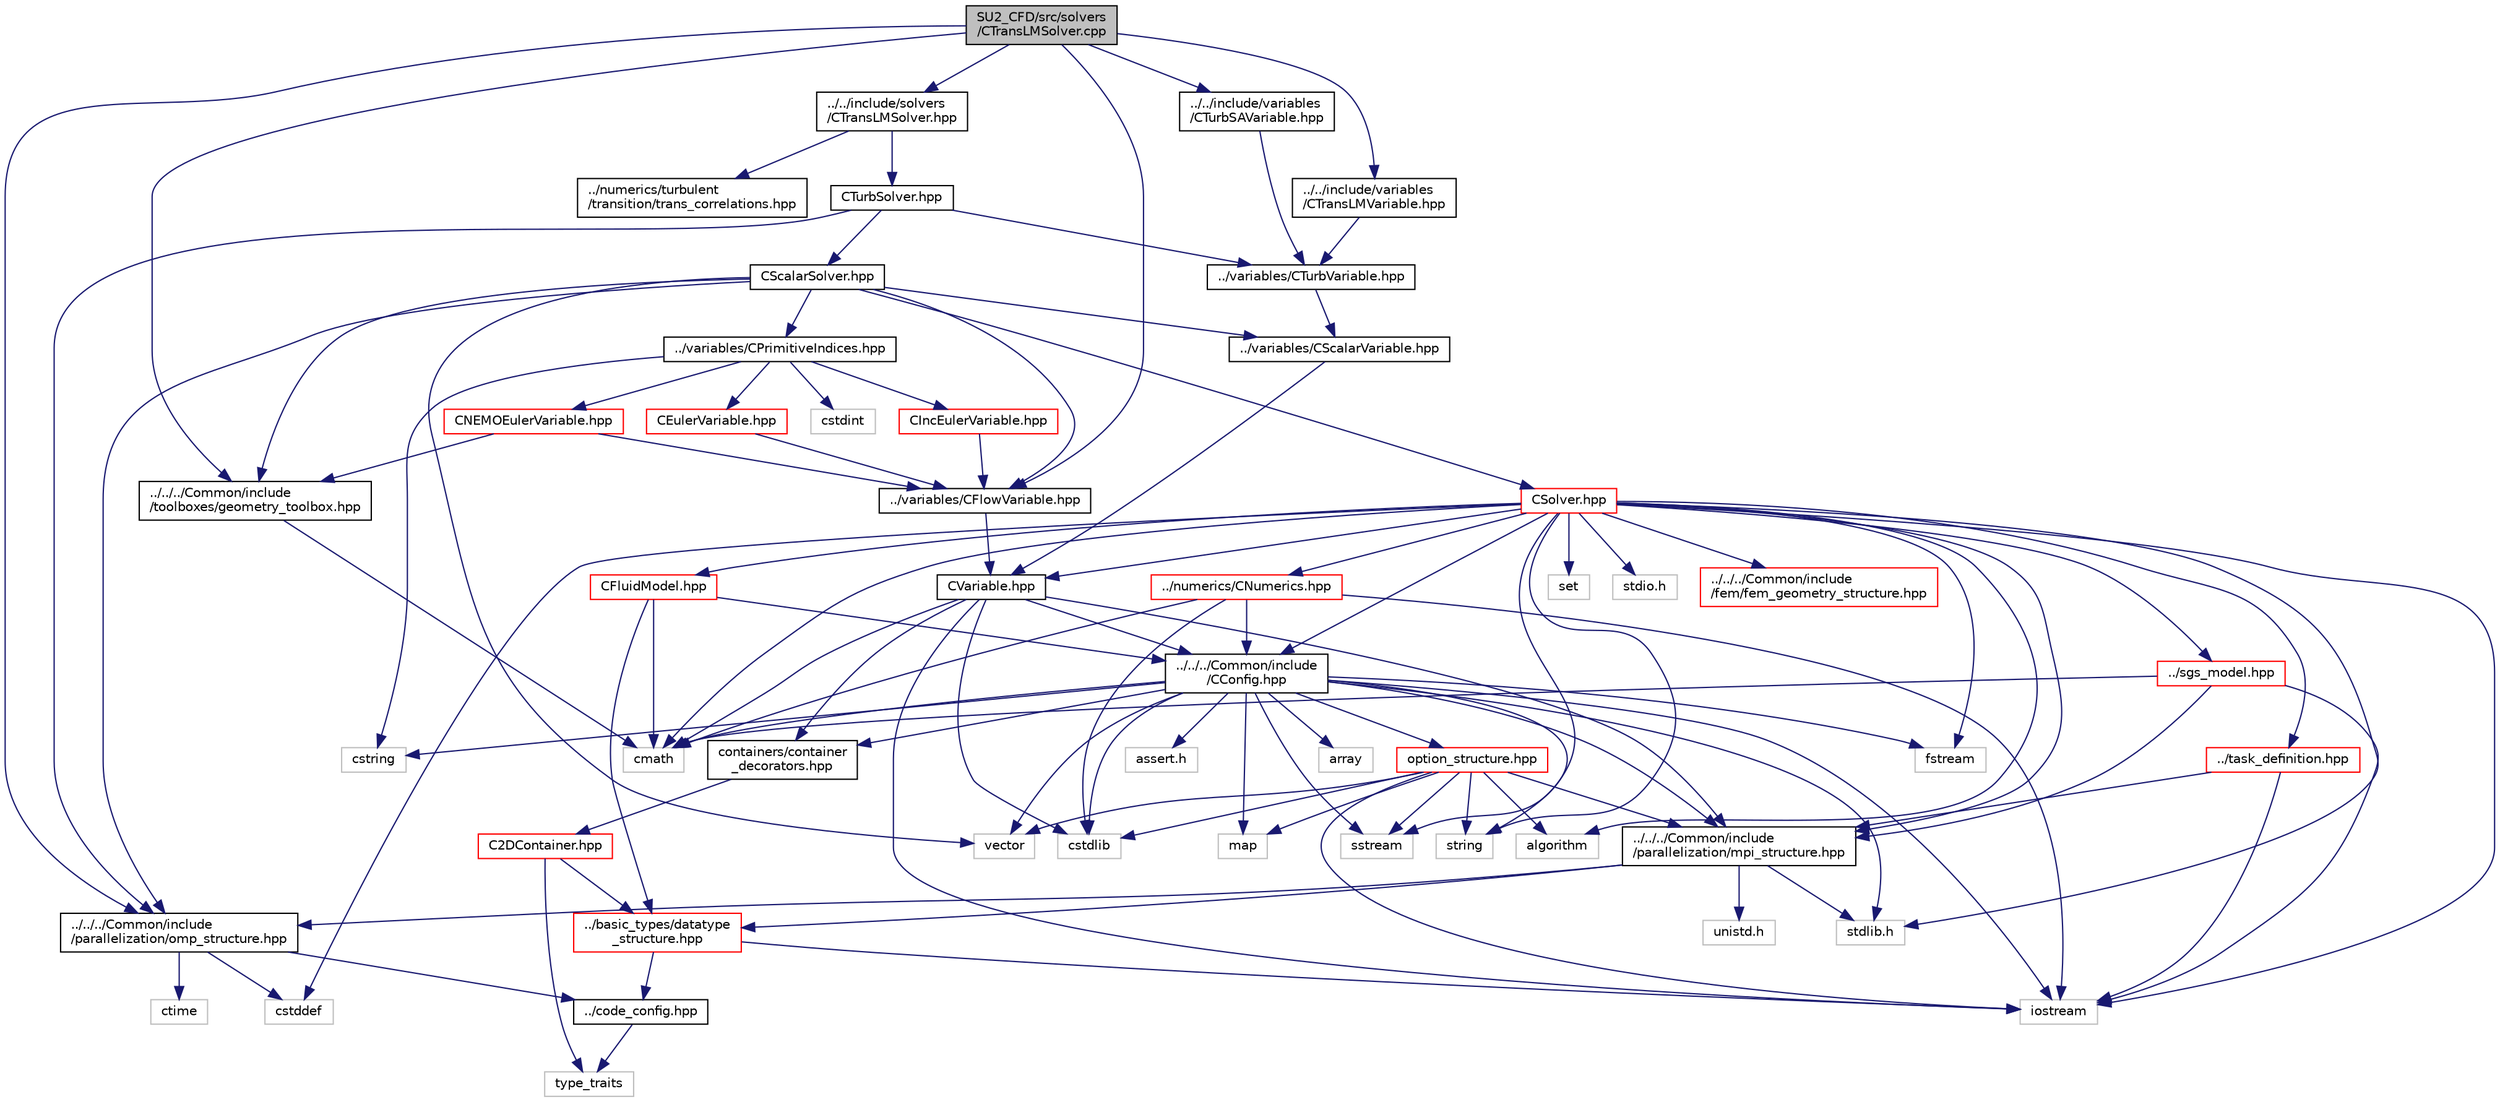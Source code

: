 digraph "SU2_CFD/src/solvers/CTransLMSolver.cpp"
{
 // LATEX_PDF_SIZE
  edge [fontname="Helvetica",fontsize="10",labelfontname="Helvetica",labelfontsize="10"];
  node [fontname="Helvetica",fontsize="10",shape=record];
  Node1 [label="SU2_CFD/src/solvers\l/CTransLMSolver.cpp",height=0.2,width=0.4,color="black", fillcolor="grey75", style="filled", fontcolor="black",tooltip="Main subroutines for Langtry-Menter Transition model solver."];
  Node1 -> Node2 [color="midnightblue",fontsize="10",style="solid",fontname="Helvetica"];
  Node2 [label="../../include/solvers\l/CTransLMSolver.hpp",height=0.2,width=0.4,color="black", fillcolor="white", style="filled",URL="$CTransLMSolver_8hpp.html",tooltip="Headers of the CTransLMSolver class."];
  Node2 -> Node3 [color="midnightblue",fontsize="10",style="solid",fontname="Helvetica"];
  Node3 [label="CTurbSolver.hpp",height=0.2,width=0.4,color="black", fillcolor="white", style="filled",URL="$CTurbSolver_8hpp.html",tooltip="Headers of the CTurbSolver class."];
  Node3 -> Node4 [color="midnightblue",fontsize="10",style="solid",fontname="Helvetica"];
  Node4 [label="CScalarSolver.hpp",height=0.2,width=0.4,color="black", fillcolor="white", style="filled",URL="$CScalarSolver_8hpp.html",tooltip="Headers of the CScalarSolver class."];
  Node4 -> Node5 [color="midnightblue",fontsize="10",style="solid",fontname="Helvetica"];
  Node5 [label="vector",height=0.2,width=0.4,color="grey75", fillcolor="white", style="filled",tooltip=" "];
  Node4 -> Node6 [color="midnightblue",fontsize="10",style="solid",fontname="Helvetica"];
  Node6 [label="../../../Common/include\l/parallelization/omp_structure.hpp",height=0.2,width=0.4,color="black", fillcolor="white", style="filled",URL="$omp__structure_8hpp.html",tooltip="OpenMP interface header, provides compatibility functions if the code is built without OpenMP support..."];
  Node6 -> Node7 [color="midnightblue",fontsize="10",style="solid",fontname="Helvetica"];
  Node7 [label="cstddef",height=0.2,width=0.4,color="grey75", fillcolor="white", style="filled",tooltip=" "];
  Node6 -> Node8 [color="midnightblue",fontsize="10",style="solid",fontname="Helvetica"];
  Node8 [label="../code_config.hpp",height=0.2,width=0.4,color="black", fillcolor="white", style="filled",URL="$code__config_8hpp.html",tooltip="Header file for collecting common macros, definitions and type configurations."];
  Node8 -> Node9 [color="midnightblue",fontsize="10",style="solid",fontname="Helvetica"];
  Node9 [label="type_traits",height=0.2,width=0.4,color="grey75", fillcolor="white", style="filled",tooltip=" "];
  Node6 -> Node10 [color="midnightblue",fontsize="10",style="solid",fontname="Helvetica"];
  Node10 [label="ctime",height=0.2,width=0.4,color="grey75", fillcolor="white", style="filled",tooltip=" "];
  Node4 -> Node11 [color="midnightblue",fontsize="10",style="solid",fontname="Helvetica"];
  Node11 [label="../../../Common/include\l/toolboxes/geometry_toolbox.hpp",height=0.2,width=0.4,color="black", fillcolor="white", style="filled",URL="$geometry__toolbox_8hpp.html",tooltip="Collection of common lightweight geometry-oriented methods."];
  Node11 -> Node12 [color="midnightblue",fontsize="10",style="solid",fontname="Helvetica"];
  Node12 [label="cmath",height=0.2,width=0.4,color="grey75", fillcolor="white", style="filled",tooltip=" "];
  Node4 -> Node13 [color="midnightblue",fontsize="10",style="solid",fontname="Helvetica"];
  Node13 [label="../variables/CScalarVariable.hpp",height=0.2,width=0.4,color="black", fillcolor="white", style="filled",URL="$CScalarVariable_8hpp.html",tooltip="Base class for defining the shared variables of scalar solvers."];
  Node13 -> Node14 [color="midnightblue",fontsize="10",style="solid",fontname="Helvetica"];
  Node14 [label="CVariable.hpp",height=0.2,width=0.4,color="black", fillcolor="white", style="filled",URL="$CVariable_8hpp.html",tooltip="Declaration and inlines of the parent class for defining problem variables, function definitions in f..."];
  Node14 -> Node15 [color="midnightblue",fontsize="10",style="solid",fontname="Helvetica"];
  Node15 [label="../../../Common/include\l/parallelization/mpi_structure.hpp",height=0.2,width=0.4,color="black", fillcolor="white", style="filled",URL="$mpi__structure_8hpp.html",tooltip="Headers of the mpi interface for generalized datatypes. The subroutines and functions are in the mpi_..."];
  Node15 -> Node16 [color="midnightblue",fontsize="10",style="solid",fontname="Helvetica"];
  Node16 [label="stdlib.h",height=0.2,width=0.4,color="grey75", fillcolor="white", style="filled",tooltip=" "];
  Node15 -> Node17 [color="midnightblue",fontsize="10",style="solid",fontname="Helvetica"];
  Node17 [label="../basic_types/datatype\l_structure.hpp",height=0.2,width=0.4,color="red", fillcolor="white", style="filled",URL="$datatype__structure_8hpp.html",tooltip="Headers for generalized datatypes, defines an interface for AD types."];
  Node17 -> Node18 [color="midnightblue",fontsize="10",style="solid",fontname="Helvetica"];
  Node18 [label="iostream",height=0.2,width=0.4,color="grey75", fillcolor="white", style="filled",tooltip=" "];
  Node17 -> Node8 [color="midnightblue",fontsize="10",style="solid",fontname="Helvetica"];
  Node15 -> Node22 [color="midnightblue",fontsize="10",style="solid",fontname="Helvetica"];
  Node22 [label="unistd.h",height=0.2,width=0.4,color="grey75", fillcolor="white", style="filled",tooltip=" "];
  Node15 -> Node6 [color="midnightblue",fontsize="10",style="solid",fontname="Helvetica"];
  Node14 -> Node12 [color="midnightblue",fontsize="10",style="solid",fontname="Helvetica"];
  Node14 -> Node18 [color="midnightblue",fontsize="10",style="solid",fontname="Helvetica"];
  Node14 -> Node23 [color="midnightblue",fontsize="10",style="solid",fontname="Helvetica"];
  Node23 [label="cstdlib",height=0.2,width=0.4,color="grey75", fillcolor="white", style="filled",tooltip=" "];
  Node14 -> Node24 [color="midnightblue",fontsize="10",style="solid",fontname="Helvetica"];
  Node24 [label="../../../Common/include\l/CConfig.hpp",height=0.2,width=0.4,color="black", fillcolor="white", style="filled",URL="$CConfig_8hpp.html",tooltip="All the information about the definition of the physical problem. The subroutines and functions are i..."];
  Node24 -> Node15 [color="midnightblue",fontsize="10",style="solid",fontname="Helvetica"];
  Node24 -> Node18 [color="midnightblue",fontsize="10",style="solid",fontname="Helvetica"];
  Node24 -> Node23 [color="midnightblue",fontsize="10",style="solid",fontname="Helvetica"];
  Node24 -> Node25 [color="midnightblue",fontsize="10",style="solid",fontname="Helvetica"];
  Node25 [label="fstream",height=0.2,width=0.4,color="grey75", fillcolor="white", style="filled",tooltip=" "];
  Node24 -> Node26 [color="midnightblue",fontsize="10",style="solid",fontname="Helvetica"];
  Node26 [label="sstream",height=0.2,width=0.4,color="grey75", fillcolor="white", style="filled",tooltip=" "];
  Node24 -> Node27 [color="midnightblue",fontsize="10",style="solid",fontname="Helvetica"];
  Node27 [label="string",height=0.2,width=0.4,color="grey75", fillcolor="white", style="filled",tooltip=" "];
  Node24 -> Node28 [color="midnightblue",fontsize="10",style="solid",fontname="Helvetica"];
  Node28 [label="cstring",height=0.2,width=0.4,color="grey75", fillcolor="white", style="filled",tooltip=" "];
  Node24 -> Node5 [color="midnightblue",fontsize="10",style="solid",fontname="Helvetica"];
  Node24 -> Node29 [color="midnightblue",fontsize="10",style="solid",fontname="Helvetica"];
  Node29 [label="array",height=0.2,width=0.4,color="grey75", fillcolor="white", style="filled",tooltip=" "];
  Node24 -> Node16 [color="midnightblue",fontsize="10",style="solid",fontname="Helvetica"];
  Node24 -> Node12 [color="midnightblue",fontsize="10",style="solid",fontname="Helvetica"];
  Node24 -> Node30 [color="midnightblue",fontsize="10",style="solid",fontname="Helvetica"];
  Node30 [label="map",height=0.2,width=0.4,color="grey75", fillcolor="white", style="filled",tooltip=" "];
  Node24 -> Node31 [color="midnightblue",fontsize="10",style="solid",fontname="Helvetica"];
  Node31 [label="assert.h",height=0.2,width=0.4,color="grey75", fillcolor="white", style="filled",tooltip=" "];
  Node24 -> Node32 [color="midnightblue",fontsize="10",style="solid",fontname="Helvetica"];
  Node32 [label="option_structure.hpp",height=0.2,width=0.4,color="red", fillcolor="white", style="filled",URL="$option__structure_8hpp.html",tooltip="Defines classes for referencing options for easy input in CConfig."];
  Node32 -> Node15 [color="midnightblue",fontsize="10",style="solid",fontname="Helvetica"];
  Node32 -> Node18 [color="midnightblue",fontsize="10",style="solid",fontname="Helvetica"];
  Node32 -> Node26 [color="midnightblue",fontsize="10",style="solid",fontname="Helvetica"];
  Node32 -> Node27 [color="midnightblue",fontsize="10",style="solid",fontname="Helvetica"];
  Node32 -> Node5 [color="midnightblue",fontsize="10",style="solid",fontname="Helvetica"];
  Node32 -> Node30 [color="midnightblue",fontsize="10",style="solid",fontname="Helvetica"];
  Node32 -> Node23 [color="midnightblue",fontsize="10",style="solid",fontname="Helvetica"];
  Node32 -> Node33 [color="midnightblue",fontsize="10",style="solid",fontname="Helvetica"];
  Node33 [label="algorithm",height=0.2,width=0.4,color="grey75", fillcolor="white", style="filled",tooltip=" "];
  Node24 -> Node35 [color="midnightblue",fontsize="10",style="solid",fontname="Helvetica"];
  Node35 [label="containers/container\l_decorators.hpp",height=0.2,width=0.4,color="black", fillcolor="white", style="filled",URL="$container__decorators_8hpp.html",tooltip="Collection of small classes that decorate C2DContainer to augment its functionality,..."];
  Node35 -> Node36 [color="midnightblue",fontsize="10",style="solid",fontname="Helvetica"];
  Node36 [label="C2DContainer.hpp",height=0.2,width=0.4,color="red", fillcolor="white", style="filled",URL="$C2DContainer_8hpp.html",tooltip="A templated vector/matrix object."];
  Node36 -> Node17 [color="midnightblue",fontsize="10",style="solid",fontname="Helvetica"];
  Node36 -> Node9 [color="midnightblue",fontsize="10",style="solid",fontname="Helvetica"];
  Node14 -> Node35 [color="midnightblue",fontsize="10",style="solid",fontname="Helvetica"];
  Node4 -> Node45 [color="midnightblue",fontsize="10",style="solid",fontname="Helvetica"];
  Node45 [label="../variables/CFlowVariable.hpp",height=0.2,width=0.4,color="black", fillcolor="white", style="filled",URL="$CFlowVariable_8hpp.html",tooltip="Class for defining the common variables of flow solvers."];
  Node45 -> Node14 [color="midnightblue",fontsize="10",style="solid",fontname="Helvetica"];
  Node4 -> Node46 [color="midnightblue",fontsize="10",style="solid",fontname="Helvetica"];
  Node46 [label="../variables/CPrimitiveIndices.hpp",height=0.2,width=0.4,color="black", fillcolor="white", style="filled",URL="$CPrimitiveIndices_8hpp.html",tooltip="Abstract representation of flow primitive variable indices that tries to be efficient."];
  Node46 -> Node40 [color="midnightblue",fontsize="10",style="solid",fontname="Helvetica"];
  Node40 [label="cstdint",height=0.2,width=0.4,color="grey75", fillcolor="white", style="filled",tooltip=" "];
  Node46 -> Node28 [color="midnightblue",fontsize="10",style="solid",fontname="Helvetica"];
  Node46 -> Node47 [color="midnightblue",fontsize="10",style="solid",fontname="Helvetica"];
  Node47 [label="CEulerVariable.hpp",height=0.2,width=0.4,color="red", fillcolor="white", style="filled",URL="$CEulerVariable_8hpp.html",tooltip="Class for defining the variables of the compressible Euler solver."];
  Node47 -> Node45 [color="midnightblue",fontsize="10",style="solid",fontname="Helvetica"];
  Node46 -> Node49 [color="midnightblue",fontsize="10",style="solid",fontname="Helvetica"];
  Node49 [label="CIncEulerVariable.hpp",height=0.2,width=0.4,color="red", fillcolor="white", style="filled",URL="$CIncEulerVariable_8hpp.html",tooltip="Class for defining the variables of the incompressible Euler solver."];
  Node49 -> Node45 [color="midnightblue",fontsize="10",style="solid",fontname="Helvetica"];
  Node46 -> Node50 [color="midnightblue",fontsize="10",style="solid",fontname="Helvetica"];
  Node50 [label="CNEMOEulerVariable.hpp",height=0.2,width=0.4,color="red", fillcolor="white", style="filled",URL="$CNEMOEulerVariable_8hpp.html",tooltip="Class for defining the variables of the compressible NEMO Euler solver."];
  Node50 -> Node45 [color="midnightblue",fontsize="10",style="solid",fontname="Helvetica"];
  Node50 -> Node11 [color="midnightblue",fontsize="10",style="solid",fontname="Helvetica"];
  Node4 -> Node57 [color="midnightblue",fontsize="10",style="solid",fontname="Helvetica"];
  Node57 [label="CSolver.hpp",height=0.2,width=0.4,color="red", fillcolor="white", style="filled",URL="$CSolver_8hpp.html",tooltip="Headers of the CSolver class which is inherited by all of the other solvers."];
  Node57 -> Node15 [color="midnightblue",fontsize="10",style="solid",fontname="Helvetica"];
  Node57 -> Node12 [color="midnightblue",fontsize="10",style="solid",fontname="Helvetica"];
  Node57 -> Node7 [color="midnightblue",fontsize="10",style="solid",fontname="Helvetica"];
  Node57 -> Node27 [color="midnightblue",fontsize="10",style="solid",fontname="Helvetica"];
  Node57 -> Node25 [color="midnightblue",fontsize="10",style="solid",fontname="Helvetica"];
  Node57 -> Node26 [color="midnightblue",fontsize="10",style="solid",fontname="Helvetica"];
  Node57 -> Node33 [color="midnightblue",fontsize="10",style="solid",fontname="Helvetica"];
  Node57 -> Node18 [color="midnightblue",fontsize="10",style="solid",fontname="Helvetica"];
  Node57 -> Node58 [color="midnightblue",fontsize="10",style="solid",fontname="Helvetica"];
  Node58 [label="set",height=0.2,width=0.4,color="grey75", fillcolor="white", style="filled",tooltip=" "];
  Node57 -> Node16 [color="midnightblue",fontsize="10",style="solid",fontname="Helvetica"];
  Node57 -> Node59 [color="midnightblue",fontsize="10",style="solid",fontname="Helvetica"];
  Node59 [label="stdio.h",height=0.2,width=0.4,color="grey75", fillcolor="white", style="filled",tooltip=" "];
  Node57 -> Node52 [color="midnightblue",fontsize="10",style="solid",fontname="Helvetica"];
  Node52 [label="CFluidModel.hpp",height=0.2,width=0.4,color="red", fillcolor="white", style="filled",URL="$CFluidModel_8hpp.html",tooltip="Defines the main fluid model class for thermophysical properties."];
  Node52 -> Node12 [color="midnightblue",fontsize="10",style="solid",fontname="Helvetica"];
  Node52 -> Node24 [color="midnightblue",fontsize="10",style="solid",fontname="Helvetica"];
  Node52 -> Node17 [color="midnightblue",fontsize="10",style="solid",fontname="Helvetica"];
  Node57 -> Node60 [color="midnightblue",fontsize="10",style="solid",fontname="Helvetica"];
  Node60 [label="../task_definition.hpp",height=0.2,width=0.4,color="red", fillcolor="white", style="filled",URL="$task__definition_8hpp.html",tooltip="Header of the task definition class for the SU2 solvers."];
  Node60 -> Node15 [color="midnightblue",fontsize="10",style="solid",fontname="Helvetica"];
  Node60 -> Node18 [color="midnightblue",fontsize="10",style="solid",fontname="Helvetica"];
  Node57 -> Node62 [color="midnightblue",fontsize="10",style="solid",fontname="Helvetica"];
  Node62 [label="../numerics/CNumerics.hpp",height=0.2,width=0.4,color="red", fillcolor="white", style="filled",URL="$CNumerics_8hpp.html",tooltip="Declaration of the base numerics class, the implementation is in the CNumerics.cpp file."];
  Node62 -> Node12 [color="midnightblue",fontsize="10",style="solid",fontname="Helvetica"];
  Node62 -> Node18 [color="midnightblue",fontsize="10",style="solid",fontname="Helvetica"];
  Node62 -> Node23 [color="midnightblue",fontsize="10",style="solid",fontname="Helvetica"];
  Node62 -> Node24 [color="midnightblue",fontsize="10",style="solid",fontname="Helvetica"];
  Node57 -> Node64 [color="midnightblue",fontsize="10",style="solid",fontname="Helvetica"];
  Node64 [label="../sgs_model.hpp",height=0.2,width=0.4,color="red", fillcolor="white", style="filled",URL="$sgs__model_8hpp.html",tooltip="Headers of the LES subgrid scale models of the SU2 solvers."];
  Node64 -> Node15 [color="midnightblue",fontsize="10",style="solid",fontname="Helvetica"];
  Node64 -> Node18 [color="midnightblue",fontsize="10",style="solid",fontname="Helvetica"];
  Node64 -> Node12 [color="midnightblue",fontsize="10",style="solid",fontname="Helvetica"];
  Node57 -> Node66 [color="midnightblue",fontsize="10",style="solid",fontname="Helvetica"];
  Node66 [label="../../../Common/include\l/fem/fem_geometry_structure.hpp",height=0.2,width=0.4,color="red", fillcolor="white", style="filled",URL="$fem__geometry__structure_8hpp.html",tooltip="Headers of the main subroutines for creating the geometrical structure for the FEM solver...."];
  Node57 -> Node24 [color="midnightblue",fontsize="10",style="solid",fontname="Helvetica"];
  Node57 -> Node14 [color="midnightblue",fontsize="10",style="solid",fontname="Helvetica"];
  Node3 -> Node100 [color="midnightblue",fontsize="10",style="solid",fontname="Helvetica"];
  Node100 [label="../variables/CTurbVariable.hpp",height=0.2,width=0.4,color="black", fillcolor="white", style="filled",URL="$CTurbVariable_8hpp.html",tooltip="Base class for defining the variables of the turbulence model."];
  Node100 -> Node13 [color="midnightblue",fontsize="10",style="solid",fontname="Helvetica"];
  Node3 -> Node6 [color="midnightblue",fontsize="10",style="solid",fontname="Helvetica"];
  Node2 -> Node101 [color="midnightblue",fontsize="10",style="solid",fontname="Helvetica"];
  Node101 [label="../numerics/turbulent\l/transition/trans_correlations.hpp",height=0.2,width=0.4,color="black", fillcolor="white", style="filled",URL="$trans__correlations_8hpp.html",tooltip="Numerics class for the LM model's correlation functions."];
  Node1 -> Node102 [color="midnightblue",fontsize="10",style="solid",fontname="Helvetica"];
  Node102 [label="../../include/variables\l/CTransLMVariable.hpp",height=0.2,width=0.4,color="black", fillcolor="white", style="filled",URL="$CTransLMVariable_8hpp.html",tooltip="Declaration of the variables of the transition model."];
  Node102 -> Node100 [color="midnightblue",fontsize="10",style="solid",fontname="Helvetica"];
  Node1 -> Node45 [color="midnightblue",fontsize="10",style="solid",fontname="Helvetica"];
  Node1 -> Node103 [color="midnightblue",fontsize="10",style="solid",fontname="Helvetica"];
  Node103 [label="../../include/variables\l/CTurbSAVariable.hpp",height=0.2,width=0.4,color="black", fillcolor="white", style="filled",URL="$CTurbSAVariable_8hpp.html",tooltip="Declaration of the variables of the SA turbulence model."];
  Node103 -> Node100 [color="midnightblue",fontsize="10",style="solid",fontname="Helvetica"];
  Node1 -> Node6 [color="midnightblue",fontsize="10",style="solid",fontname="Helvetica"];
  Node1 -> Node11 [color="midnightblue",fontsize="10",style="solid",fontname="Helvetica"];
}
